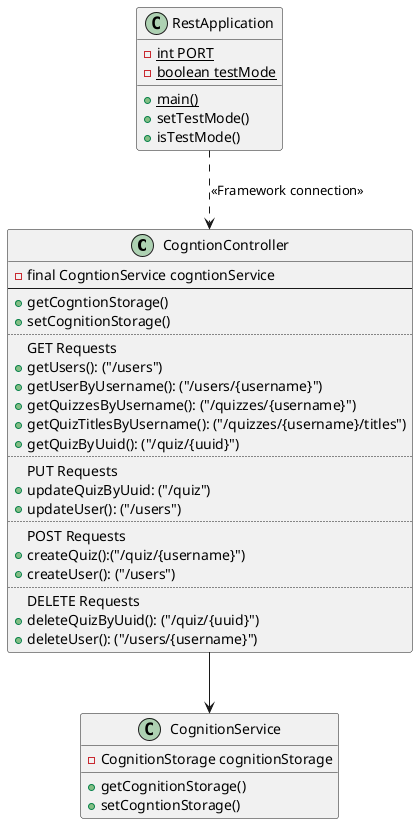 @startuml
class CogntionController{
- final CogntionService cogntionService
--
+ getCogntionStorage()
+ setCognitionStorage()
..
GET Requests
+ getUsers(): ("/users")
+ getUserByUsername(): ("/users/{username}")
+ getQuizzesByUsername(): ("/quizzes/{username}")
+ getQuizTitlesByUsername(): ("/quizzes/{username}/titles")
+ getQuizByUuid(): ("/quiz/{uuid}")
..
PUT Requests
+ updateQuizByUuid: ("/quiz")
+ updateUser(): ("/users")
..
POST Requests
+ createQuiz():("/quiz/{username}")
+ createUser(): ("/users")
..
DELETE Requests
+ deleteQuizByUuid(): ("/quiz/{uuid}")
+ deleteUser(): ("/users/{username}")
}

class CognitionService{
- CognitionStorage cognitionStorage
+ getCognitionStorage()
+ setCogntionStorage()
}

class RestApplication{
- {static} int PORT
- {static} boolean testMode
+ {static} main()
+ setTestMode()
+ isTestMode()
}

RestApplication ..> CogntionController: <<Framework connection>>
CogntionController --> CognitionService
@enduml